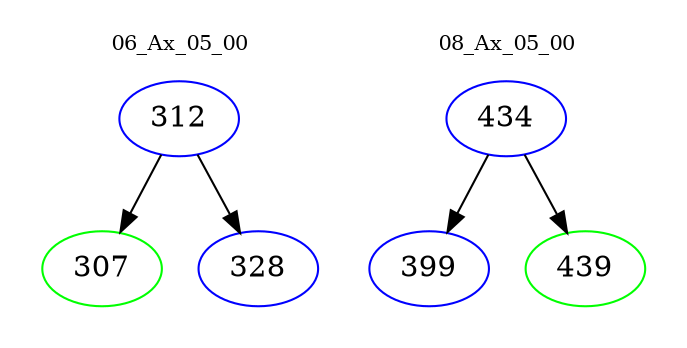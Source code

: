 digraph{
subgraph cluster_0 {
color = white
label = "06_Ax_05_00";
fontsize=10;
T0_312 [label="312", color="blue"]
T0_312 -> T0_307 [color="black"]
T0_307 [label="307", color="green"]
T0_312 -> T0_328 [color="black"]
T0_328 [label="328", color="blue"]
}
subgraph cluster_1 {
color = white
label = "08_Ax_05_00";
fontsize=10;
T1_434 [label="434", color="blue"]
T1_434 -> T1_399 [color="black"]
T1_399 [label="399", color="blue"]
T1_434 -> T1_439 [color="black"]
T1_439 [label="439", color="green"]
}
}
